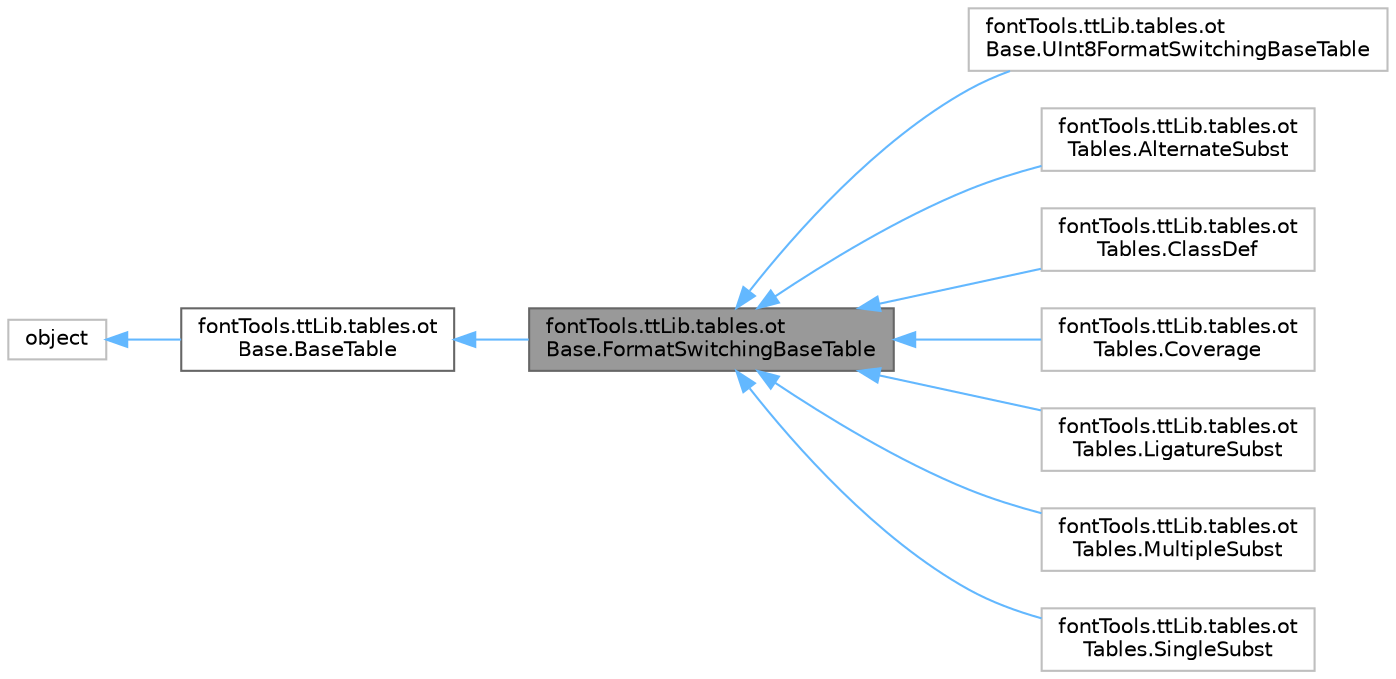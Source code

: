 digraph "fontTools.ttLib.tables.otBase.FormatSwitchingBaseTable"
{
 // LATEX_PDF_SIZE
  bgcolor="transparent";
  edge [fontname=Helvetica,fontsize=10,labelfontname=Helvetica,labelfontsize=10];
  node [fontname=Helvetica,fontsize=10,shape=box,height=0.2,width=0.4];
  rankdir="LR";
  Node1 [id="Node000001",label="fontTools.ttLib.tables.ot\lBase.FormatSwitchingBaseTable",height=0.2,width=0.4,color="gray40", fillcolor="grey60", style="filled", fontcolor="black",tooltip=" "];
  Node2 -> Node1 [id="edge1_Node000001_Node000002",dir="back",color="steelblue1",style="solid",tooltip=" "];
  Node2 [id="Node000002",label="fontTools.ttLib.tables.ot\lBase.BaseTable",height=0.2,width=0.4,color="gray40", fillcolor="white", style="filled",URL="$d6/de9/classfontTools_1_1ttLib_1_1tables_1_1otBase_1_1BaseTable.html",tooltip=" "];
  Node3 -> Node2 [id="edge2_Node000002_Node000003",dir="back",color="steelblue1",style="solid",tooltip=" "];
  Node3 [id="Node000003",label="object",height=0.2,width=0.4,color="grey75", fillcolor="white", style="filled",tooltip=" "];
  Node1 -> Node4 [id="edge3_Node000001_Node000004",dir="back",color="steelblue1",style="solid",tooltip=" "];
  Node4 [id="Node000004",label="fontTools.ttLib.tables.ot\lBase.UInt8FormatSwitchingBaseTable",height=0.2,width=0.4,color="grey75", fillcolor="white", style="filled",URL="$d2/d85/classfontTools_1_1ttLib_1_1tables_1_1otBase_1_1UInt8FormatSwitchingBaseTable.html",tooltip=" "];
  Node1 -> Node5 [id="edge4_Node000001_Node000005",dir="back",color="steelblue1",style="solid",tooltip=" "];
  Node5 [id="Node000005",label="fontTools.ttLib.tables.ot\lTables.AlternateSubst",height=0.2,width=0.4,color="grey75", fillcolor="white", style="filled",URL="$df/d58/classfontTools_1_1ttLib_1_1tables_1_1otTables_1_1AlternateSubst.html",tooltip=" "];
  Node1 -> Node6 [id="edge5_Node000001_Node000006",dir="back",color="steelblue1",style="solid",tooltip=" "];
  Node6 [id="Node000006",label="fontTools.ttLib.tables.ot\lTables.ClassDef",height=0.2,width=0.4,color="grey75", fillcolor="white", style="filled",URL="$da/dcf/classfontTools_1_1ttLib_1_1tables_1_1otTables_1_1ClassDef.html",tooltip=" "];
  Node1 -> Node7 [id="edge6_Node000001_Node000007",dir="back",color="steelblue1",style="solid",tooltip=" "];
  Node7 [id="Node000007",label="fontTools.ttLib.tables.ot\lTables.Coverage",height=0.2,width=0.4,color="grey75", fillcolor="white", style="filled",URL="$d0/da4/classfontTools_1_1ttLib_1_1tables_1_1otTables_1_1Coverage.html",tooltip=" "];
  Node1 -> Node8 [id="edge7_Node000001_Node000008",dir="back",color="steelblue1",style="solid",tooltip=" "];
  Node8 [id="Node000008",label="fontTools.ttLib.tables.ot\lTables.LigatureSubst",height=0.2,width=0.4,color="grey75", fillcolor="white", style="filled",URL="$d4/de6/classfontTools_1_1ttLib_1_1tables_1_1otTables_1_1LigatureSubst.html",tooltip=" "];
  Node1 -> Node9 [id="edge8_Node000001_Node000009",dir="back",color="steelblue1",style="solid",tooltip=" "];
  Node9 [id="Node000009",label="fontTools.ttLib.tables.ot\lTables.MultipleSubst",height=0.2,width=0.4,color="grey75", fillcolor="white", style="filled",URL="$dc/de5/classfontTools_1_1ttLib_1_1tables_1_1otTables_1_1MultipleSubst.html",tooltip=" "];
  Node1 -> Node10 [id="edge9_Node000001_Node000010",dir="back",color="steelblue1",style="solid",tooltip=" "];
  Node10 [id="Node000010",label="fontTools.ttLib.tables.ot\lTables.SingleSubst",height=0.2,width=0.4,color="grey75", fillcolor="white", style="filled",URL="$dc/d5a/classfontTools_1_1ttLib_1_1tables_1_1otTables_1_1SingleSubst.html",tooltip=" "];
}
